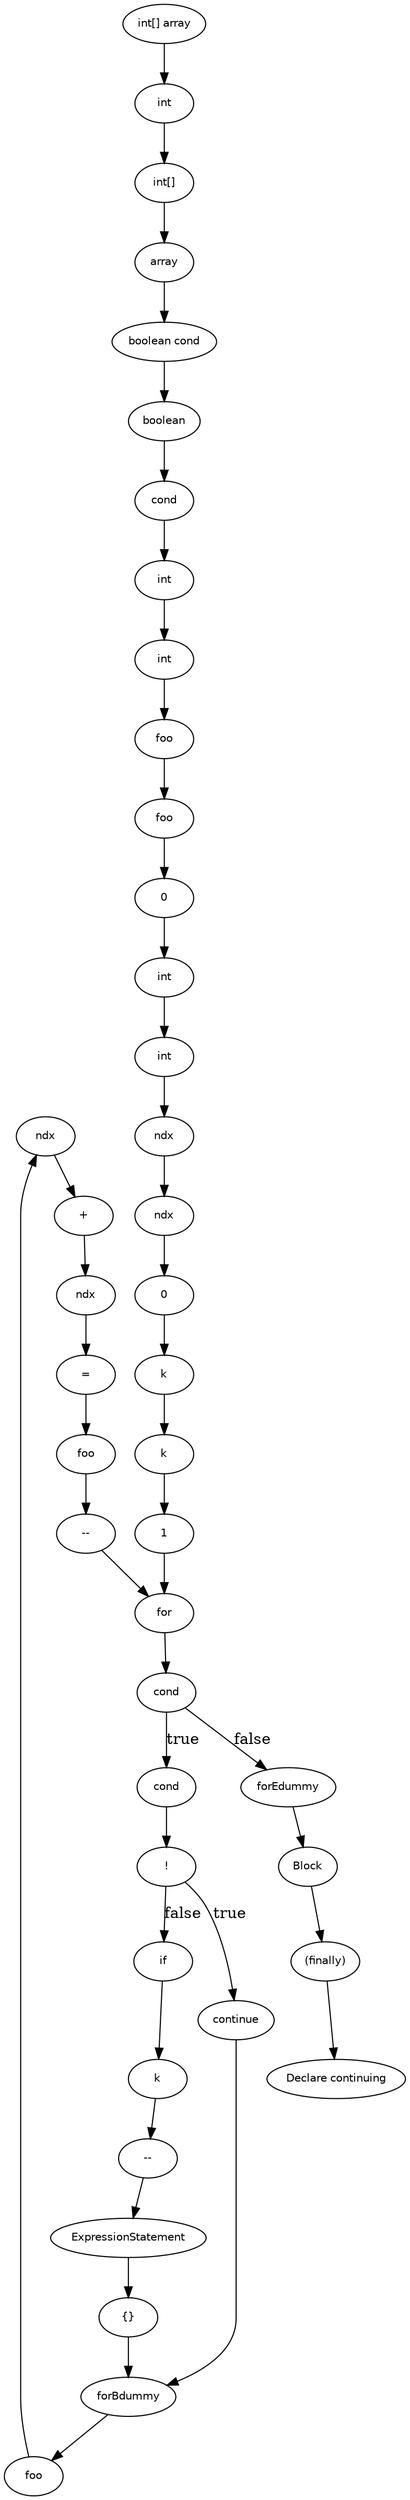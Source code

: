 digraph continuing {
  29 [
    label = ndx,
    fontname = Helvetica,
    fontsize = 10
  ];
  28 [
    label = foo,
    fontname = Helvetica,
    fontsize = 10
  ];
  27 [
    label = "+",
    fontname = Helvetica,
    fontsize = 10
  ];
  26 [
    label = ndx,
    fontname = Helvetica,
    fontsize = 10
  ];
  25 [
    label = "=",
    fontname = Helvetica,
    fontsize = 10
  ];
  24 [
    label = cond,
    fontname = Helvetica,
    fontsize = 10
  ];
  23 [
    label = 1,
    fontname = Helvetica,
    fontsize = 10
  ];
  22 [
    label = k,
    fontname = Helvetica,
    fontsize = 10
  ];
  21 [
    label = k,
    fontname = Helvetica,
    fontsize = 10
  ];
  20 [
    label = 0,
    fontname = Helvetica,
    fontsize = 10
  ];
  9 [
    label = int,
    fontname = Helvetica,
    fontsize = 10
  ];
  8 [
    label = cond,
    fontname = Helvetica,
    fontsize = 10
  ];
  19 [
    label = ndx,
    fontname = Helvetica,
    fontsize = 10
  ];
  7 [
    label = boolean,
    fontname = Helvetica,
    fontsize = 10
  ];
  18 [
    label = ndx,
    fontname = Helvetica,
    fontsize = 10
  ];
  6 [
    label = "boolean cond",
    fontname = Helvetica,
    fontsize = 10
  ];
  17 [
    label = int,
    fontname = Helvetica,
    fontsize = 10
  ];
  5 [
    label = array,
    fontname = Helvetica,
    fontsize = 10
  ];
  16 [
    label = int,
    fontname = Helvetica,
    fontsize = 10
  ];
  4 [
    label = int,
    fontname = Helvetica,
    fontsize = 10
  ];
  15 [
    label = forEdummy,
    fontname = Helvetica,
    fontsize = 10
  ];
  3 [
    label = "int[]",
    fontname = Helvetica,
    fontsize = 10
  ];
  14 [
    label = forBdummy,
    fontname = Helvetica,
    fontsize = 10
  ];
  2 [
    label = "int[] array",
    fontname = Helvetica,
    fontsize = 10
  ];
  13 [
    label = 0,
    fontname = Helvetica,
    fontsize = 10
  ];
  1 [
    label = "(finally)",
    fontname = Helvetica,
    fontsize = 10
  ];
  12 [
    label = foo,
    fontname = Helvetica,
    fontsize = 10
  ];
  0 [
    label = "Declare continuing",
    fontname = Helvetica,
    fontsize = 10
  ];
  11 [
    label = foo,
    fontname = Helvetica,
    fontsize = 10
  ];
  10 [
    label = int,
    fontname = Helvetica,
    fontsize = 10
  ];
  41 [
    label = Block,
    fontname = Helvetica,
    fontsize = 10
  ];
  40 [
    label = for,
    fontname = Helvetica,
    fontsize = 10
  ];
  39 [
    label = k,
    fontname = Helvetica,
    fontsize = 10
  ];
  38 [
    label = "--",
    fontname = Helvetica,
    fontsize = 10
  ];
  37 [
    label = ExpressionStatement,
    fontname = Helvetica,
    fontsize = 10
  ];
  36 [
    label = continue,
    fontname = Helvetica,
    fontsize = 10
  ];
  35 [
    label = cond,
    fontname = Helvetica,
    fontsize = 10
  ];
  34 [
    label = "!",
    fontname = Helvetica,
    fontsize = 10
  ];
  33 [
    label = if,
    fontname = Helvetica,
    fontsize = 10
  ];
  32 [
    label = "{}",
    fontname = Helvetica,
    fontsize = 10
  ];
  31 [
    label = foo,
    fontname = Helvetica,
    fontsize = 10
  ];
  30 [
    label = "--",
    fontname = Helvetica,
    fontsize = 10
  ];
  10 -> 11 [
    label = ""
  ];
  22 -> 23 [
    label = ""
  ];
  5 -> 6 [
    label = ""
  ];
  41 -> 1 [
    label = ""
  ];
  17 -> 18 [
    label = ""
  ];
  32 -> 14 [
    label = ""
  ];
  4 -> 3 [
    label = ""
  ];
  25 -> 31 [
    label = ""
  ];
  34 -> 33 [
    label = false
  ];
  13 -> 16 [
    label = ""
  ];
  24 -> 35 [
    label = true
  ];
  8 -> 9 [
    label = ""
  ];
  14 -> 28 [
    label = ""
  ];
  20 -> 21 [
    label = ""
  ];
  38 -> 37 [
    label = ""
  ];
  24 -> 15 [
    label = false
  ];
  27 -> 26 [
    label = ""
  ];
  11 -> 12 [
    label = ""
  ];
  23 -> 40 [
    label = ""
  ];
  6 -> 7 [
    label = ""
  ];
  18 -> 19 [
    label = ""
  ];
  1 -> 0 [
    label = ""
  ];
  34 -> 36 [
    label = true
  ];
  3 -> 5 [
    label = ""
  ];
  31 -> 30 [
    label = ""
  ];
  16 -> 17 [
    label = ""
  ];
  33 -> 39 [
    label = ""
  ];
  9 -> 10 [
    label = ""
  ];
  35 -> 34 [
    label = ""
  ];
  28 -> 29 [
    label = ""
  ];
  21 -> 22 [
    label = ""
  ];
  37 -> 32 [
    label = ""
  ];
  15 -> 41 [
    label = ""
  ];
  2 -> 4 [
    label = ""
  ];
  26 -> 25 [
    label = ""
  ];
  12 -> 13 [
    label = ""
  ];
  40 -> 24 [
    label = ""
  ];
  7 -> 8 [
    label = ""
  ];
  36 -> 14 [
    label = ""
  ];
  19 -> 20 [
    label = ""
  ];
  30 -> 40 [
    label = ""
  ];
  39 -> 38 [
    label = ""
  ];
  29 -> 27 [
    label = ""
  ];
}
